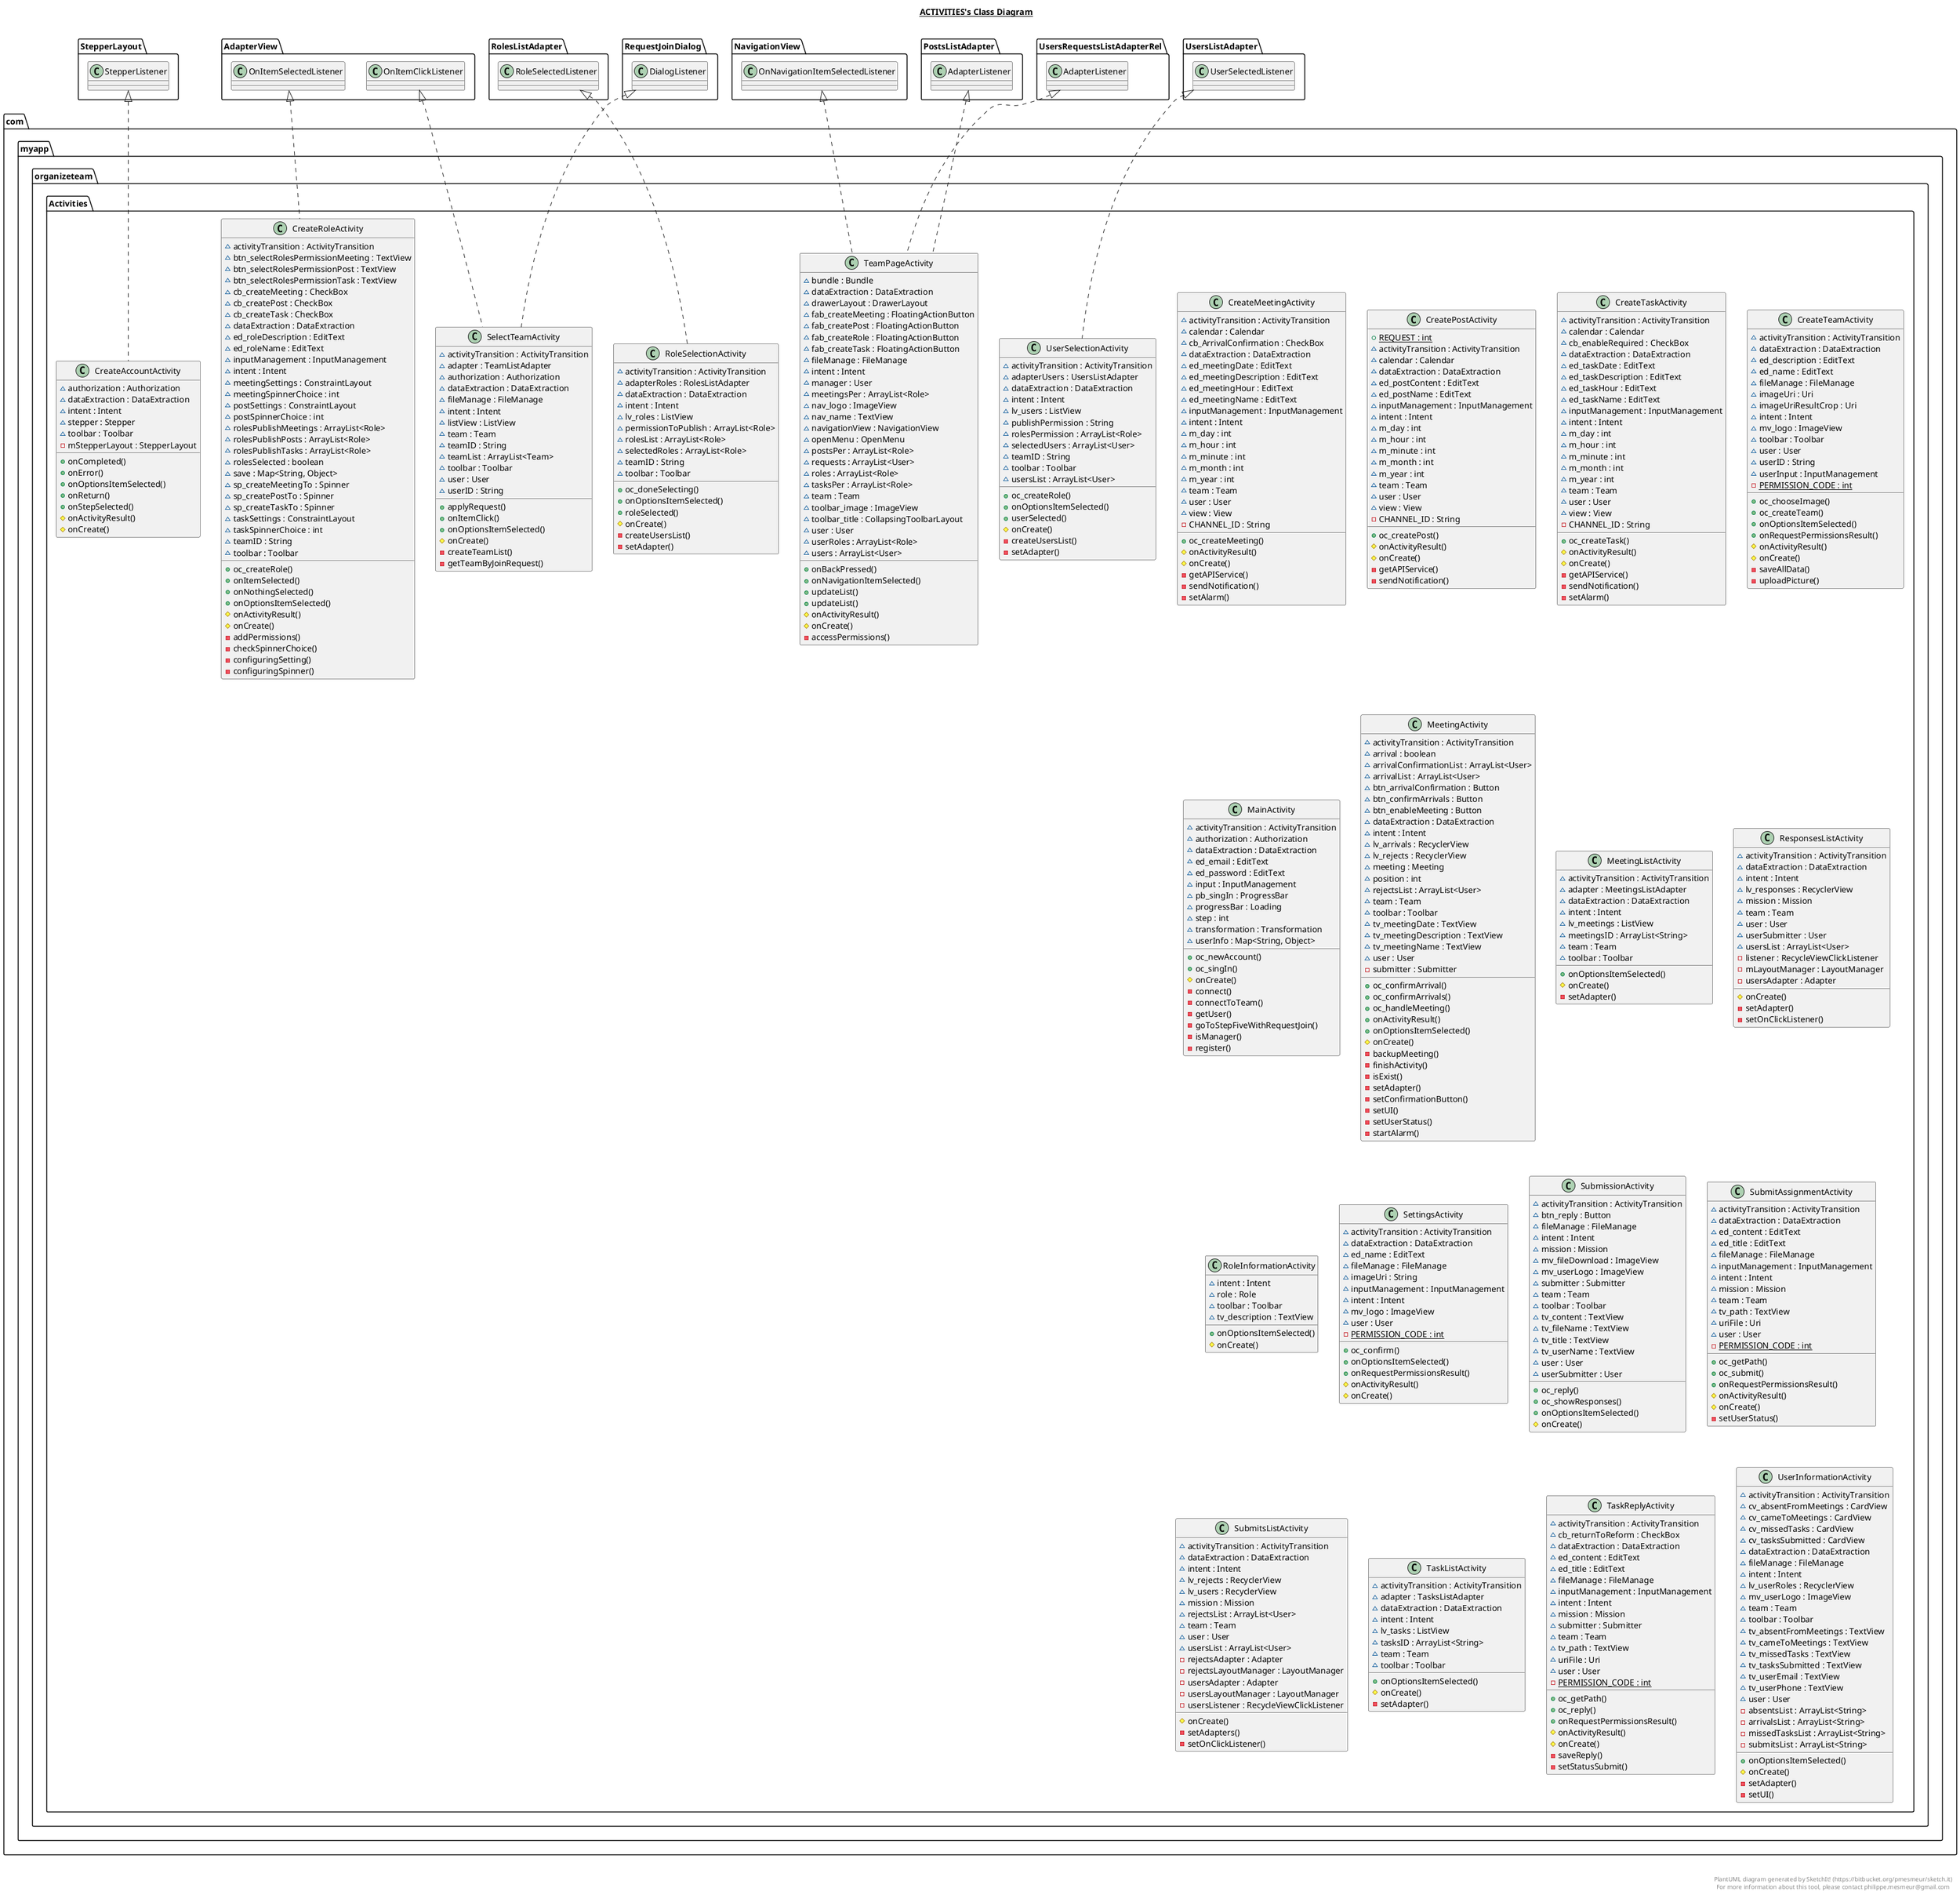 @startuml

title __ACTIVITIES's Class Diagram__\n

  namespace com.myapp.organizeteam.Activities {
    class com.myapp.organizeteam.Activities.CreateAccountActivity {
        ~ authorization : Authorization
        ~ dataExtraction : DataExtraction
        ~ intent : Intent
        ~ stepper : Stepper
        ~ toolbar : Toolbar
        - mStepperLayout : StepperLayout
        + onCompleted()
        + onError()
        + onOptionsItemSelected()
        + onReturn()
        + onStepSelected()
        # onActivityResult()
        # onCreate()
    }
  }
  

  namespace com.myapp.organizeteam.Activities {
    class com.myapp.organizeteam.Activities.CreateMeetingActivity {
        ~ activityTransition : ActivityTransition
        ~ calendar : Calendar
        ~ cb_ArrivalConfirmation : CheckBox
        ~ dataExtraction : DataExtraction
        ~ ed_meetingDate : EditText
        ~ ed_meetingDescription : EditText
        ~ ed_meetingHour : EditText
        ~ ed_meetingName : EditText
        ~ inputManagement : InputManagement
        ~ intent : Intent
        ~ m_day : int
        ~ m_hour : int
        ~ m_minute : int
        ~ m_month : int
        ~ m_year : int
        ~ team : Team
        ~ user : User
        ~ view : View
        - CHANNEL_ID : String
        + oc_createMeeting()
        # onActivityResult()
        # onCreate()
        - getAPIService()
        - sendNotification()
        - setAlarm()
    }
  }
  

  namespace com.myapp.organizeteam.Activities {
    class com.myapp.organizeteam.Activities.CreatePostActivity {
        {static} + REQUEST : int
        ~ activityTransition : ActivityTransition
        ~ calendar : Calendar
        ~ dataExtraction : DataExtraction
        ~ ed_postContent : EditText
        ~ ed_postName : EditText
        ~ inputManagement : InputManagement
        ~ intent : Intent
        ~ m_day : int
        ~ m_hour : int
        ~ m_minute : int
        ~ m_month : int
        ~ m_year : int
        ~ team : Team
        ~ user : User
        ~ view : View
        - CHANNEL_ID : String
        + oc_createPost()
        # onActivityResult()
        # onCreate()
        - getAPIService()
        - sendNotification()
    }
  }
  

  namespace com.myapp.organizeteam.Activities {
    class com.myapp.organizeteam.Activities.CreateRoleActivity {
        ~ activityTransition : ActivityTransition
        ~ btn_selectRolesPermissionMeeting : TextView
        ~ btn_selectRolesPermissionPost : TextView
        ~ btn_selectRolesPermissionTask : TextView
        ~ cb_createMeeting : CheckBox
        ~ cb_createPost : CheckBox
        ~ cb_createTask : CheckBox
        ~ dataExtraction : DataExtraction
        ~ ed_roleDescription : EditText
        ~ ed_roleName : EditText
        ~ inputManagement : InputManagement
        ~ intent : Intent
        ~ meetingSettings : ConstraintLayout
        ~ meetingSpinnerChoice : int
        ~ postSettings : ConstraintLayout
        ~ postSpinnerChoice : int
        ~ rolesPublishMeetings : ArrayList<Role>
        ~ rolesPublishPosts : ArrayList<Role>
        ~ rolesPublishTasks : ArrayList<Role>
        ~ rolesSelected : boolean
        ~ save : Map<String, Object>
        ~ sp_createMeetingTo : Spinner
        ~ sp_createPostTo : Spinner
        ~ sp_createTaskTo : Spinner
        ~ taskSettings : ConstraintLayout
        ~ taskSpinnerChoice : int
        ~ teamID : String
        ~ toolbar : Toolbar
        + oc_createRole()
        + onItemSelected()
        + onNothingSelected()
        + onOptionsItemSelected()
        # onActivityResult()
        # onCreate()
        - addPermissions()
        - checkSpinnerChoice()
        - configuringSetting()
        - configuringSpinner()
    }
  }
  

  namespace com.myapp.organizeteam.Activities {
    class com.myapp.organizeteam.Activities.CreateTaskActivity {
        ~ activityTransition : ActivityTransition
        ~ calendar : Calendar
        ~ cb_enableRequired : CheckBox
        ~ dataExtraction : DataExtraction
        ~ ed_taskDate : EditText
        ~ ed_taskDescription : EditText
        ~ ed_taskHour : EditText
        ~ ed_taskName : EditText
        ~ inputManagement : InputManagement
        ~ intent : Intent
        ~ m_day : int
        ~ m_hour : int
        ~ m_minute : int
        ~ m_month : int
        ~ m_year : int
        ~ team : Team
        ~ user : User
        ~ view : View
        - CHANNEL_ID : String
        + oc_createTask()
        # onActivityResult()
        # onCreate()
        - getAPIService()
        - sendNotification()
        - setAlarm()
    }
  }
  

  namespace com.myapp.organizeteam.Activities {
    class com.myapp.organizeteam.Activities.CreateTeamActivity {
        ~ activityTransition : ActivityTransition
        ~ dataExtraction : DataExtraction
        ~ ed_description : EditText
        ~ ed_name : EditText
        ~ fileManage : FileManage
        ~ imageUri : Uri
        ~ imageUriResultCrop : Uri
        ~ intent : Intent
        ~ mv_logo : ImageView
        ~ toolbar : Toolbar
        ~ user : User
        ~ userID : String
        ~ userInput : InputManagement
        {static} - PERMISSION_CODE : int
        + oc_chooseImage()
        + oc_createTeam()
        + onOptionsItemSelected()
        + onRequestPermissionsResult()
        # onActivityResult()
        # onCreate()
        - saveAllData()
        - uploadPicture()
    }
  }
  

  namespace com.myapp.organizeteam.Activities {
    class com.myapp.organizeteam.Activities.MainActivity {
        ~ activityTransition : ActivityTransition
        ~ authorization : Authorization
        ~ dataExtraction : DataExtraction
        ~ ed_email : EditText
        ~ ed_password : EditText
        ~ input : InputManagement
        ~ pb_singIn : ProgressBar
        ~ progressBar : Loading
        ~ step : int
        ~ transformation : Transformation
        ~ userInfo : Map<String, Object>
        + oc_newAccount()
        + oc_singIn()
        # onCreate()
        - connect()
        - connectToTeam()
        - getUser()
        - goToStepFiveWithRequestJoin()
        - isManager()
        - register()
    }
  }
  

  namespace com.myapp.organizeteam.Activities {
    class com.myapp.organizeteam.Activities.MeetingActivity {
        ~ activityTransition : ActivityTransition
        ~ arrival : boolean
        ~ arrivalConfirmationList : ArrayList<User>
        ~ arrivalList : ArrayList<User>
        ~ btn_arrivalConfirmation : Button
        ~ btn_confirmArrivals : Button
        ~ btn_enableMeeting : Button
        ~ dataExtraction : DataExtraction
        ~ intent : Intent
        ~ lv_arrivals : RecyclerView
        ~ lv_rejects : RecyclerView
        ~ meeting : Meeting
        ~ position : int
        ~ rejectsList : ArrayList<User>
        ~ team : Team
        ~ toolbar : Toolbar
        ~ tv_meetingDate : TextView
        ~ tv_meetingDescription : TextView
        ~ tv_meetingName : TextView
        ~ user : User
        - submitter : Submitter
        + oc_confirmArrival()
        + oc_confirmArrivals()
        + oc_handleMeeting()
        + onActivityResult()
        + onOptionsItemSelected()
        # onCreate()
        - backupMeeting()
        - finishActivity()
        - isExist()
        - setAdapter()
        - setConfirmationButton()
        - setUI()
        - setUserStatus()
        - startAlarm()
    }
  }
  

  namespace com.myapp.organizeteam.Activities {
    class com.myapp.organizeteam.Activities.MeetingListActivity {
        ~ activityTransition : ActivityTransition
        ~ adapter : MeetingsListAdapter
        ~ dataExtraction : DataExtraction
        ~ intent : Intent
        ~ lv_meetings : ListView
        ~ meetingsID : ArrayList<String>
        ~ team : Team
        ~ toolbar : Toolbar
        + onOptionsItemSelected()
        # onCreate()
        - setAdapter()
    }
  }
  

  namespace com.myapp.organizeteam.Activities {
    class com.myapp.organizeteam.Activities.ResponsesListActivity {
        ~ activityTransition : ActivityTransition
        ~ dataExtraction : DataExtraction
        ~ intent : Intent
        ~ lv_responses : RecyclerView
        ~ mission : Mission
        ~ team : Team
        ~ user : User
        ~ userSubmitter : User
        ~ usersList : ArrayList<User>
        - listener : RecycleViewClickListener
        - mLayoutManager : LayoutManager
        - usersAdapter : Adapter
        # onCreate()
        - setAdapter()
        - setOnClickListener()
    }
  }
  

  namespace com.myapp.organizeteam.Activities {
    class com.myapp.organizeteam.Activities.RoleInformationActivity {
        ~ intent : Intent
        ~ role : Role
        ~ toolbar : Toolbar
        ~ tv_description : TextView
        + onOptionsItemSelected()
        # onCreate()
    }
  }
  

  namespace com.myapp.organizeteam.Activities {
    class com.myapp.organizeteam.Activities.RoleSelectionActivity {
        ~ activityTransition : ActivityTransition
        ~ adapterRoles : RolesListAdapter
        ~ dataExtraction : DataExtraction
        ~ intent : Intent
        ~ lv_roles : ListView
        ~ permissionToPublish : ArrayList<Role>
        ~ rolesList : ArrayList<Role>
        ~ selectedRoles : ArrayList<Role>
        ~ teamID : String
        ~ toolbar : Toolbar
        + oc_doneSelecting()
        + onOptionsItemSelected()
        + roleSelected()
        # onCreate()
        - createUsersList()
        - setAdapter()
    }
  }
  

  namespace com.myapp.organizeteam.Activities {
    class com.myapp.organizeteam.Activities.SelectTeamActivity {
        ~ activityTransition : ActivityTransition
        ~ adapter : TeamListAdapter
        ~ authorization : Authorization
        ~ dataExtraction : DataExtraction
        ~ fileManage : FileManage
        ~ intent : Intent
        ~ listView : ListView
        ~ team : Team
        ~ teamID : String
        ~ teamList : ArrayList<Team>
        ~ toolbar : Toolbar
        ~ user : User
        ~ userID : String
        + applyRequest()
        + onItemClick()
        + onOptionsItemSelected()
        # onCreate()
        - createTeamList()
        - getTeamByJoinRequest()
    }
  }
  

  namespace com.myapp.organizeteam.Activities {
    class com.myapp.organizeteam.Activities.SettingsActivity {
        ~ activityTransition : ActivityTransition
        ~ dataExtraction : DataExtraction
        ~ ed_name : EditText
        ~ fileManage : FileManage
        ~ imageUri : String
        ~ inputManagement : InputManagement
        ~ intent : Intent
        ~ mv_logo : ImageView
        ~ user : User
        {static} - PERMISSION_CODE : int
        + oc_confirm()
        + onOptionsItemSelected()
        + onRequestPermissionsResult()
        # onActivityResult()
        # onCreate()
    }
  }
  

  namespace com.myapp.organizeteam.Activities {
    class com.myapp.organizeteam.Activities.SubmissionActivity {
        ~ activityTransition : ActivityTransition
        ~ btn_reply : Button
        ~ fileManage : FileManage
        ~ intent : Intent
        ~ mission : Mission
        ~ mv_fileDownload : ImageView
        ~ mv_userLogo : ImageView
        ~ submitter : Submitter
        ~ team : Team
        ~ toolbar : Toolbar
        ~ tv_content : TextView
        ~ tv_fileName : TextView
        ~ tv_title : TextView
        ~ tv_userName : TextView
        ~ user : User
        ~ userSubmitter : User
        + oc_reply()
        + oc_showResponses()
        + onOptionsItemSelected()
        # onCreate()
    }
  }
  

  namespace com.myapp.organizeteam.Activities {
    class com.myapp.organizeteam.Activities.SubmitAssignmentActivity {
        ~ activityTransition : ActivityTransition
        ~ dataExtraction : DataExtraction
        ~ ed_content : EditText
        ~ ed_title : EditText
        ~ fileManage : FileManage
        ~ inputManagement : InputManagement
        ~ intent : Intent
        ~ mission : Mission
        ~ team : Team
        ~ tv_path : TextView
        ~ uriFile : Uri
        ~ user : User
        {static} - PERMISSION_CODE : int
        + oc_getPath()
        + oc_submit()
        + onRequestPermissionsResult()
        # onActivityResult()
        # onCreate()
        - setUserStatus()
    }
  }
  

  namespace com.myapp.organizeteam.Activities {
    class com.myapp.organizeteam.Activities.SubmitsListActivity {
        ~ activityTransition : ActivityTransition
        ~ dataExtraction : DataExtraction
        ~ intent : Intent
        ~ lv_rejects : RecyclerView
        ~ lv_users : RecyclerView
        ~ mission : Mission
        ~ rejectsList : ArrayList<User>
        ~ team : Team
        ~ user : User
        ~ usersList : ArrayList<User>
        - rejectsAdapter : Adapter
        - rejectsLayoutManager : LayoutManager
        - usersAdapter : Adapter
        - usersLayoutManager : LayoutManager
        - usersListener : RecycleViewClickListener
        # onCreate()
        - setAdapters()
        - setOnClickListener()
    }
  }
  

  namespace com.myapp.organizeteam.Activities {
    class com.myapp.organizeteam.Activities.TaskListActivity {
        ~ activityTransition : ActivityTransition
        ~ adapter : TasksListAdapter
        ~ dataExtraction : DataExtraction
        ~ intent : Intent
        ~ lv_tasks : ListView
        ~ tasksID : ArrayList<String>
        ~ team : Team
        ~ toolbar : Toolbar
        + onOptionsItemSelected()
        # onCreate()
        - setAdapter()
    }
  }
  

  namespace com.myapp.organizeteam.Activities {
    class com.myapp.organizeteam.Activities.TaskReplyActivity {
        ~ activityTransition : ActivityTransition
        ~ cb_returnToReform : CheckBox
        ~ dataExtraction : DataExtraction
        ~ ed_content : EditText
        ~ ed_title : EditText
        ~ fileManage : FileManage
        ~ inputManagement : InputManagement
        ~ intent : Intent
        ~ mission : Mission
        ~ submitter : Submitter
        ~ team : Team
        ~ tv_path : TextView
        ~ uriFile : Uri
        ~ user : User
        {static} - PERMISSION_CODE : int
        + oc_getPath()
        + oc_reply()
        + onRequestPermissionsResult()
        # onActivityResult()
        # onCreate()
        - saveReply()
        - setStatusSubmit()
    }
  }
  

  namespace com.myapp.organizeteam.Activities {
    class com.myapp.organizeteam.Activities.TeamPageActivity {
        ~ bundle : Bundle
        ~ dataExtraction : DataExtraction
        ~ drawerLayout : DrawerLayout
        ~ fab_createMeeting : FloatingActionButton
        ~ fab_createPost : FloatingActionButton
        ~ fab_createRole : FloatingActionButton
        ~ fab_createTask : FloatingActionButton
        ~ fileManage : FileManage
        ~ intent : Intent
        ~ manager : User
        ~ meetingsPer : ArrayList<Role>
        ~ nav_logo : ImageView
        ~ nav_name : TextView
        ~ navigationView : NavigationView
        ~ openMenu : OpenMenu
        ~ postsPer : ArrayList<Role>
        ~ requests : ArrayList<User>
        ~ roles : ArrayList<Role>
        ~ tasksPer : ArrayList<Role>
        ~ team : Team
        ~ toolbar_image : ImageView
        ~ toolbar_title : CollapsingToolbarLayout
        ~ user : User
        ~ userRoles : ArrayList<Role>
        ~ users : ArrayList<User>
        + onBackPressed()
        + onNavigationItemSelected()
        + updateList()
        + updateList()
        # onActivityResult()
        # onCreate()
        - accessPermissions()
    }
  }
  

  namespace com.myapp.organizeteam.Activities {
    class com.myapp.organizeteam.Activities.UserInformationActivity {
        ~ activityTransition : ActivityTransition
        ~ cv_absentFromMeetings : CardView
        ~ cv_cameToMeetings : CardView
        ~ cv_missedTasks : CardView
        ~ cv_tasksSubmitted : CardView
        ~ dataExtraction : DataExtraction
        ~ fileManage : FileManage
        ~ intent : Intent
        ~ lv_userRoles : RecyclerView
        ~ mv_userLogo : ImageView
        ~ team : Team
        ~ toolbar : Toolbar
        ~ tv_absentFromMeetings : TextView
        ~ tv_cameToMeetings : TextView
        ~ tv_missedTasks : TextView
        ~ tv_tasksSubmitted : TextView
        ~ tv_userEmail : TextView
        ~ tv_userPhone : TextView
        ~ user : User
        - absentsList : ArrayList<String>
        - arrivalsList : ArrayList<String>
        - missedTasksList : ArrayList<String>
        - submitsList : ArrayList<String>
        + onOptionsItemSelected()
        # onCreate()
        - setAdapter()
        - setUI()
    }
  }
  

  namespace com.myapp.organizeteam.Activities {
    class com.myapp.organizeteam.Activities.UserSelectionActivity {
        ~ activityTransition : ActivityTransition
        ~ adapterUsers : UsersListAdapter
        ~ dataExtraction : DataExtraction
        ~ intent : Intent
        ~ lv_users : ListView
        ~ publishPermission : String
        ~ rolesPermission : ArrayList<Role>
        ~ selectedUsers : ArrayList<User>
        ~ teamID : String
        ~ toolbar : Toolbar
        ~ usersList : ArrayList<User>
        + oc_createRole()
        + onOptionsItemSelected()
        + userSelected()
        # onCreate()
        - createUsersList()
        - setAdapter()
    }
  }
  

  com.myapp.organizeteam.Activities.CreateAccountActivity .up.|> StepperLayout.StepperListener
  com.myapp.organizeteam.Activities.CreateRoleActivity .up.|> AdapterView.OnItemSelectedListener
  com.myapp.organizeteam.Activities.RoleSelectionActivity .up.|> RolesListAdapter.RoleSelectedListener
  com.myapp.organizeteam.Activities.SelectTeamActivity .up.|> AdapterView.OnItemClickListener
  com.myapp.organizeteam.Activities.SelectTeamActivity .up.|> RequestJoinDialog.DialogListener
  com.myapp.organizeteam.Activities.TeamPageActivity .up.|> NavigationView.OnNavigationItemSelectedListener
  com.myapp.organizeteam.Activities.TeamPageActivity .up.|> PostsListAdapter.AdapterListener
  com.myapp.organizeteam.Activities.TeamPageActivity .up.|> UsersRequestsListAdapterRel.AdapterListener
  com.myapp.organizeteam.Activities.UserSelectionActivity .up.|> UsersListAdapter.UserSelectedListener


right footer


PlantUML diagram generated by SketchIt! (https://bitbucket.org/pmesmeur/sketch.it)
For more information about this tool, please contact philippe.mesmeur@gmail.com
endfooter

@enduml
